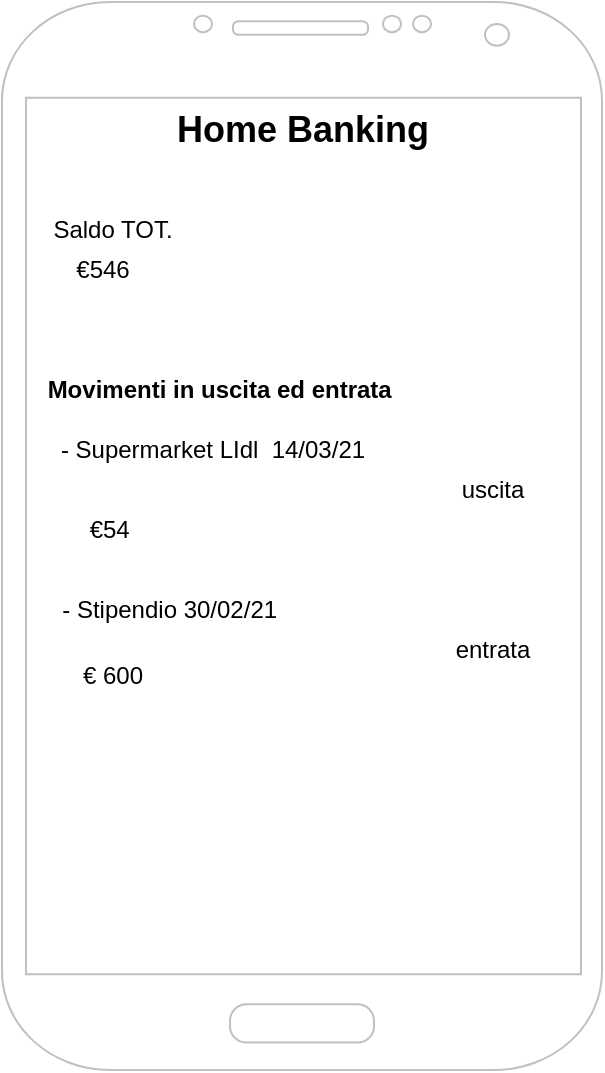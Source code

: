 <mxfile version="14.5.3" type="github">
  <diagram name="Page-1" id="e7e014a7-5840-1c2e-5031-d8a46d1fe8dd">
    <mxGraphModel dx="868" dy="520" grid="1" gridSize="10" guides="1" tooltips="1" connect="1" arrows="1" fold="1" page="1" pageScale="1" pageWidth="1169" pageHeight="826" background="#ffffff" math="0" shadow="0">
      <root>
        <mxCell id="0" />
        <mxCell id="1" parent="0" />
        <mxCell id="vzdBjoWcfzII2oSM2Iy0-41" value="" style="verticalLabelPosition=bottom;verticalAlign=top;html=1;shadow=0;dashed=0;strokeWidth=1;shape=mxgraph.android.phone2;strokeColor=#c0c0c0;" vertex="1" parent="1">
          <mxGeometry x="400" y="66" width="300" height="534" as="geometry" />
        </mxCell>
        <mxCell id="vzdBjoWcfzII2oSM2Iy0-42" value="&lt;b&gt;&lt;font style=&quot;font-size: 18px&quot;&gt;Home Banking&lt;/font&gt;&lt;/b&gt;" style="text;html=1;resizable=0;autosize=1;align=center;verticalAlign=middle;points=[];fillColor=none;strokeColor=none;rounded=0;" vertex="1" parent="1">
          <mxGeometry x="480" y="120" width="140" height="20" as="geometry" />
        </mxCell>
        <mxCell id="vzdBjoWcfzII2oSM2Iy0-43" value="Saldo TOT." style="text;html=1;resizable=0;autosize=1;align=center;verticalAlign=middle;points=[];fillColor=none;strokeColor=none;rounded=0;" vertex="1" parent="1">
          <mxGeometry x="415" y="170" width="80" height="20" as="geometry" />
        </mxCell>
        <mxCell id="vzdBjoWcfzII2oSM2Iy0-44" value="€546" style="text;html=1;resizable=0;autosize=1;align=center;verticalAlign=middle;points=[];fillColor=none;strokeColor=none;rounded=0;" vertex="1" parent="1">
          <mxGeometry x="430" y="190" width="40" height="20" as="geometry" />
        </mxCell>
        <mxCell id="vzdBjoWcfzII2oSM2Iy0-45" value="&lt;b&gt;Movimenti in uscita ed entrata&amp;nbsp;&lt;/b&gt;" style="text;html=1;resizable=0;autosize=1;align=center;verticalAlign=middle;points=[];fillColor=none;strokeColor=none;rounded=0;" vertex="1" parent="1">
          <mxGeometry x="415" y="250" width="190" height="20" as="geometry" />
        </mxCell>
        <mxCell id="vzdBjoWcfzII2oSM2Iy0-46" value="- Supermarket LIdl&amp;nbsp; 14/03/21&amp;nbsp; &amp;nbsp;" style="text;html=1;resizable=0;autosize=1;align=center;verticalAlign=middle;points=[];fillColor=none;strokeColor=none;rounded=0;" vertex="1" parent="1">
          <mxGeometry x="420" y="280" width="180" height="20" as="geometry" />
        </mxCell>
        <mxCell id="vzdBjoWcfzII2oSM2Iy0-47" value="uscita" style="text;html=1;resizable=0;autosize=1;align=center;verticalAlign=middle;points=[];fillColor=none;strokeColor=none;rounded=0;" vertex="1" parent="1">
          <mxGeometry x="620" y="300" width="50" height="20" as="geometry" />
        </mxCell>
        <mxCell id="vzdBjoWcfzII2oSM2Iy0-48" value="- Stipendio 30/02/21&amp;nbsp; &amp;nbsp;&amp;nbsp;" style="text;html=1;resizable=0;autosize=1;align=center;verticalAlign=middle;points=[];fillColor=none;strokeColor=none;rounded=0;" vertex="1" parent="1">
          <mxGeometry x="420" y="360" width="140" height="20" as="geometry" />
        </mxCell>
        <mxCell id="vzdBjoWcfzII2oSM2Iy0-49" value="entrata" style="text;html=1;resizable=0;autosize=1;align=center;verticalAlign=middle;points=[];fillColor=none;strokeColor=none;rounded=0;" vertex="1" parent="1">
          <mxGeometry x="620" y="380" width="50" height="20" as="geometry" />
        </mxCell>
        <mxCell id="vzdBjoWcfzII2oSM2Iy0-51" value="€54&amp;nbsp;" style="text;html=1;resizable=0;autosize=1;align=center;verticalAlign=middle;points=[];fillColor=none;strokeColor=none;rounded=0;" vertex="1" parent="1">
          <mxGeometry x="435" y="320" width="40" height="20" as="geometry" />
        </mxCell>
        <mxCell id="vzdBjoWcfzII2oSM2Iy0-52" value="€ 600" style="text;html=1;resizable=0;autosize=1;align=center;verticalAlign=middle;points=[];fillColor=none;strokeColor=none;rounded=0;" vertex="1" parent="1">
          <mxGeometry x="430" y="393" width="50" height="20" as="geometry" />
        </mxCell>
      </root>
    </mxGraphModel>
  </diagram>
</mxfile>
